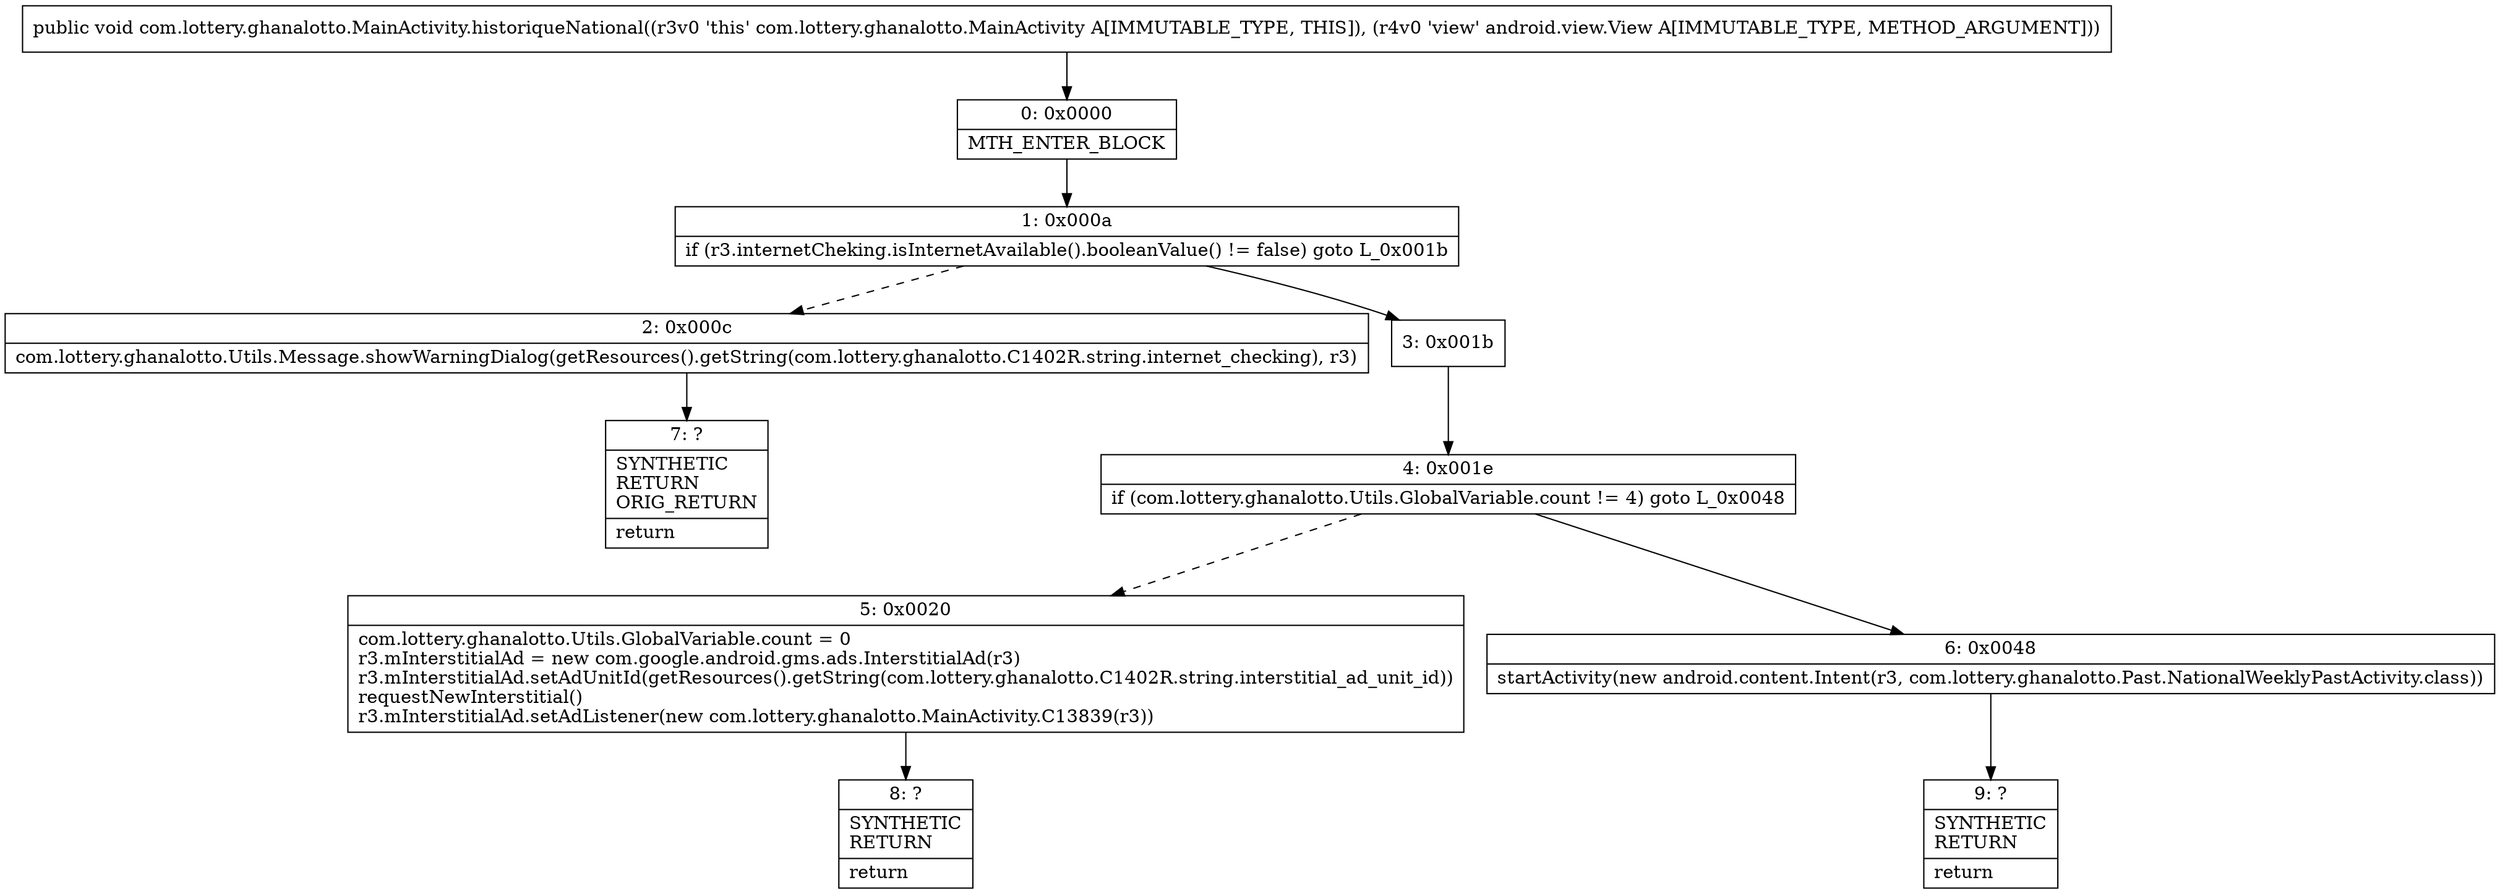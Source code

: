 digraph "CFG forcom.lottery.ghanalotto.MainActivity.historiqueNational(Landroid\/view\/View;)V" {
Node_0 [shape=record,label="{0\:\ 0x0000|MTH_ENTER_BLOCK\l}"];
Node_1 [shape=record,label="{1\:\ 0x000a|if (r3.internetCheking.isInternetAvailable().booleanValue() != false) goto L_0x001b\l}"];
Node_2 [shape=record,label="{2\:\ 0x000c|com.lottery.ghanalotto.Utils.Message.showWarningDialog(getResources().getString(com.lottery.ghanalotto.C1402R.string.internet_checking), r3)\l}"];
Node_3 [shape=record,label="{3\:\ 0x001b}"];
Node_4 [shape=record,label="{4\:\ 0x001e|if (com.lottery.ghanalotto.Utils.GlobalVariable.count != 4) goto L_0x0048\l}"];
Node_5 [shape=record,label="{5\:\ 0x0020|com.lottery.ghanalotto.Utils.GlobalVariable.count = 0\lr3.mInterstitialAd = new com.google.android.gms.ads.InterstitialAd(r3)\lr3.mInterstitialAd.setAdUnitId(getResources().getString(com.lottery.ghanalotto.C1402R.string.interstitial_ad_unit_id))\lrequestNewInterstitial()\lr3.mInterstitialAd.setAdListener(new com.lottery.ghanalotto.MainActivity.C13839(r3))\l}"];
Node_6 [shape=record,label="{6\:\ 0x0048|startActivity(new android.content.Intent(r3, com.lottery.ghanalotto.Past.NationalWeeklyPastActivity.class))\l}"];
Node_7 [shape=record,label="{7\:\ ?|SYNTHETIC\lRETURN\lORIG_RETURN\l|return\l}"];
Node_8 [shape=record,label="{8\:\ ?|SYNTHETIC\lRETURN\l|return\l}"];
Node_9 [shape=record,label="{9\:\ ?|SYNTHETIC\lRETURN\l|return\l}"];
MethodNode[shape=record,label="{public void com.lottery.ghanalotto.MainActivity.historiqueNational((r3v0 'this' com.lottery.ghanalotto.MainActivity A[IMMUTABLE_TYPE, THIS]), (r4v0 'view' android.view.View A[IMMUTABLE_TYPE, METHOD_ARGUMENT])) }"];
MethodNode -> Node_0;
Node_0 -> Node_1;
Node_1 -> Node_2[style=dashed];
Node_1 -> Node_3;
Node_2 -> Node_7;
Node_3 -> Node_4;
Node_4 -> Node_5[style=dashed];
Node_4 -> Node_6;
Node_5 -> Node_8;
Node_6 -> Node_9;
}

